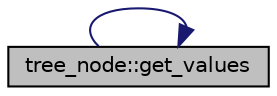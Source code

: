 digraph "tree_node::get_values"
{
  edge [fontname="Helvetica",fontsize="10",labelfontname="Helvetica",labelfontsize="10"];
  node [fontname="Helvetica",fontsize="10",shape=record];
  rankdir="LR";
  Node180 [label="tree_node::get_values",height=0.2,width=0.4,color="black", fillcolor="grey75", style="filled", fontcolor="black"];
  Node180 -> Node180 [color="midnightblue",fontsize="10",style="solid",fontname="Helvetica"];
}
